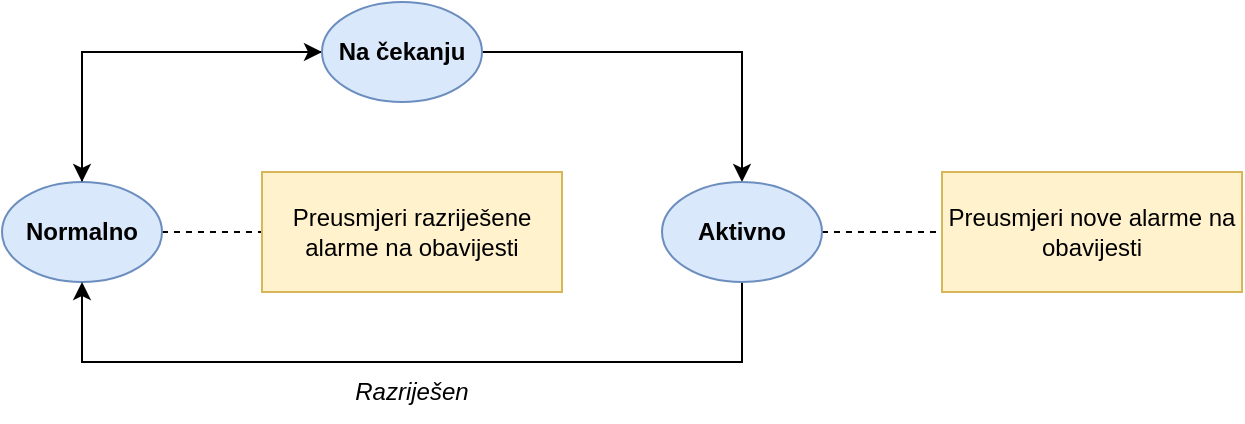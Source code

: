 <mxfile version="24.6.4" type="device">
  <diagram name="Page-1" id="uQyoIxlYp8-4TI52-IyL">
    <mxGraphModel dx="1050" dy="538" grid="1" gridSize="10" guides="1" tooltips="1" connect="1" arrows="1" fold="1" page="1" pageScale="1" pageWidth="850" pageHeight="1100" math="0" shadow="0">
      <root>
        <mxCell id="0" />
        <mxCell id="1" parent="0" />
        <mxCell id="ZRiboyrlet4BVmgm1eoY-9" style="edgeStyle=orthogonalEdgeStyle;rounded=0;orthogonalLoop=1;jettySize=auto;html=1;entryX=0;entryY=0.5;entryDx=0;entryDy=0;" edge="1" parent="1" source="ZRiboyrlet4BVmgm1eoY-2" target="ZRiboyrlet4BVmgm1eoY-3">
          <mxGeometry relative="1" as="geometry">
            <Array as="points">
              <mxPoint x="160" y="95" />
            </Array>
          </mxGeometry>
        </mxCell>
        <mxCell id="ZRiboyrlet4BVmgm1eoY-13" style="edgeStyle=orthogonalEdgeStyle;rounded=0;orthogonalLoop=1;jettySize=auto;html=1;entryX=0;entryY=0.5;entryDx=0;entryDy=0;endArrow=none;endFill=0;dashed=1;" edge="1" parent="1" source="ZRiboyrlet4BVmgm1eoY-2" target="ZRiboyrlet4BVmgm1eoY-5">
          <mxGeometry relative="1" as="geometry" />
        </mxCell>
        <mxCell id="ZRiboyrlet4BVmgm1eoY-2" value="Normalno" style="ellipse;whiteSpace=wrap;html=1;fontStyle=1;fillColor=#dae8fc;strokeColor=#6c8ebf;" vertex="1" parent="1">
          <mxGeometry x="120" y="160" width="80" height="50" as="geometry" />
        </mxCell>
        <mxCell id="ZRiboyrlet4BVmgm1eoY-11" style="edgeStyle=orthogonalEdgeStyle;rounded=0;orthogonalLoop=1;jettySize=auto;html=1;entryX=0.5;entryY=0;entryDx=0;entryDy=0;" edge="1" parent="1" source="ZRiboyrlet4BVmgm1eoY-3" target="ZRiboyrlet4BVmgm1eoY-4">
          <mxGeometry relative="1" as="geometry" />
        </mxCell>
        <mxCell id="ZRiboyrlet4BVmgm1eoY-16" style="edgeStyle=orthogonalEdgeStyle;rounded=0;orthogonalLoop=1;jettySize=auto;html=1;" edge="1" parent="1" source="ZRiboyrlet4BVmgm1eoY-3" target="ZRiboyrlet4BVmgm1eoY-2">
          <mxGeometry relative="1" as="geometry" />
        </mxCell>
        <mxCell id="ZRiboyrlet4BVmgm1eoY-3" value="Na čekanju" style="ellipse;whiteSpace=wrap;html=1;fontStyle=1;fillColor=#dae8fc;strokeColor=#6c8ebf;" vertex="1" parent="1">
          <mxGeometry x="280" y="70" width="80" height="50" as="geometry" />
        </mxCell>
        <mxCell id="ZRiboyrlet4BVmgm1eoY-8" style="edgeStyle=orthogonalEdgeStyle;rounded=0;orthogonalLoop=1;jettySize=auto;html=1;entryX=0.5;entryY=1;entryDx=0;entryDy=0;" edge="1" parent="1" source="ZRiboyrlet4BVmgm1eoY-4" target="ZRiboyrlet4BVmgm1eoY-2">
          <mxGeometry relative="1" as="geometry">
            <Array as="points">
              <mxPoint x="490" y="250" />
              <mxPoint x="160" y="250" />
            </Array>
          </mxGeometry>
        </mxCell>
        <mxCell id="ZRiboyrlet4BVmgm1eoY-12" style="edgeStyle=orthogonalEdgeStyle;rounded=0;orthogonalLoop=1;jettySize=auto;html=1;entryX=0;entryY=0.5;entryDx=0;entryDy=0;dashed=1;endArrow=none;endFill=0;" edge="1" parent="1" source="ZRiboyrlet4BVmgm1eoY-4" target="ZRiboyrlet4BVmgm1eoY-7">
          <mxGeometry relative="1" as="geometry" />
        </mxCell>
        <mxCell id="ZRiboyrlet4BVmgm1eoY-4" value="Aktivno" style="ellipse;whiteSpace=wrap;html=1;fontStyle=1;fillColor=#dae8fc;strokeColor=#6c8ebf;" vertex="1" parent="1">
          <mxGeometry x="450" y="160" width="80" height="50" as="geometry" />
        </mxCell>
        <mxCell id="ZRiboyrlet4BVmgm1eoY-5" value="Preusmjeri razriješene alarme na obavijesti" style="rounded=0;whiteSpace=wrap;html=1;fillColor=#fff2cc;strokeColor=#d6b656;" vertex="1" parent="1">
          <mxGeometry x="250" y="155" width="150" height="60" as="geometry" />
        </mxCell>
        <mxCell id="ZRiboyrlet4BVmgm1eoY-7" value="Preusmjeri nove alarme na obavijesti" style="rounded=0;whiteSpace=wrap;html=1;fillColor=#fff2cc;strokeColor=#d6b656;" vertex="1" parent="1">
          <mxGeometry x="590" y="155" width="150" height="60" as="geometry" />
        </mxCell>
        <mxCell id="ZRiboyrlet4BVmgm1eoY-14" value="Razriješen" style="text;html=1;align=center;verticalAlign=middle;whiteSpace=wrap;rounded=0;fontStyle=2" vertex="1" parent="1">
          <mxGeometry x="295" y="250" width="60" height="30" as="geometry" />
        </mxCell>
      </root>
    </mxGraphModel>
  </diagram>
</mxfile>
